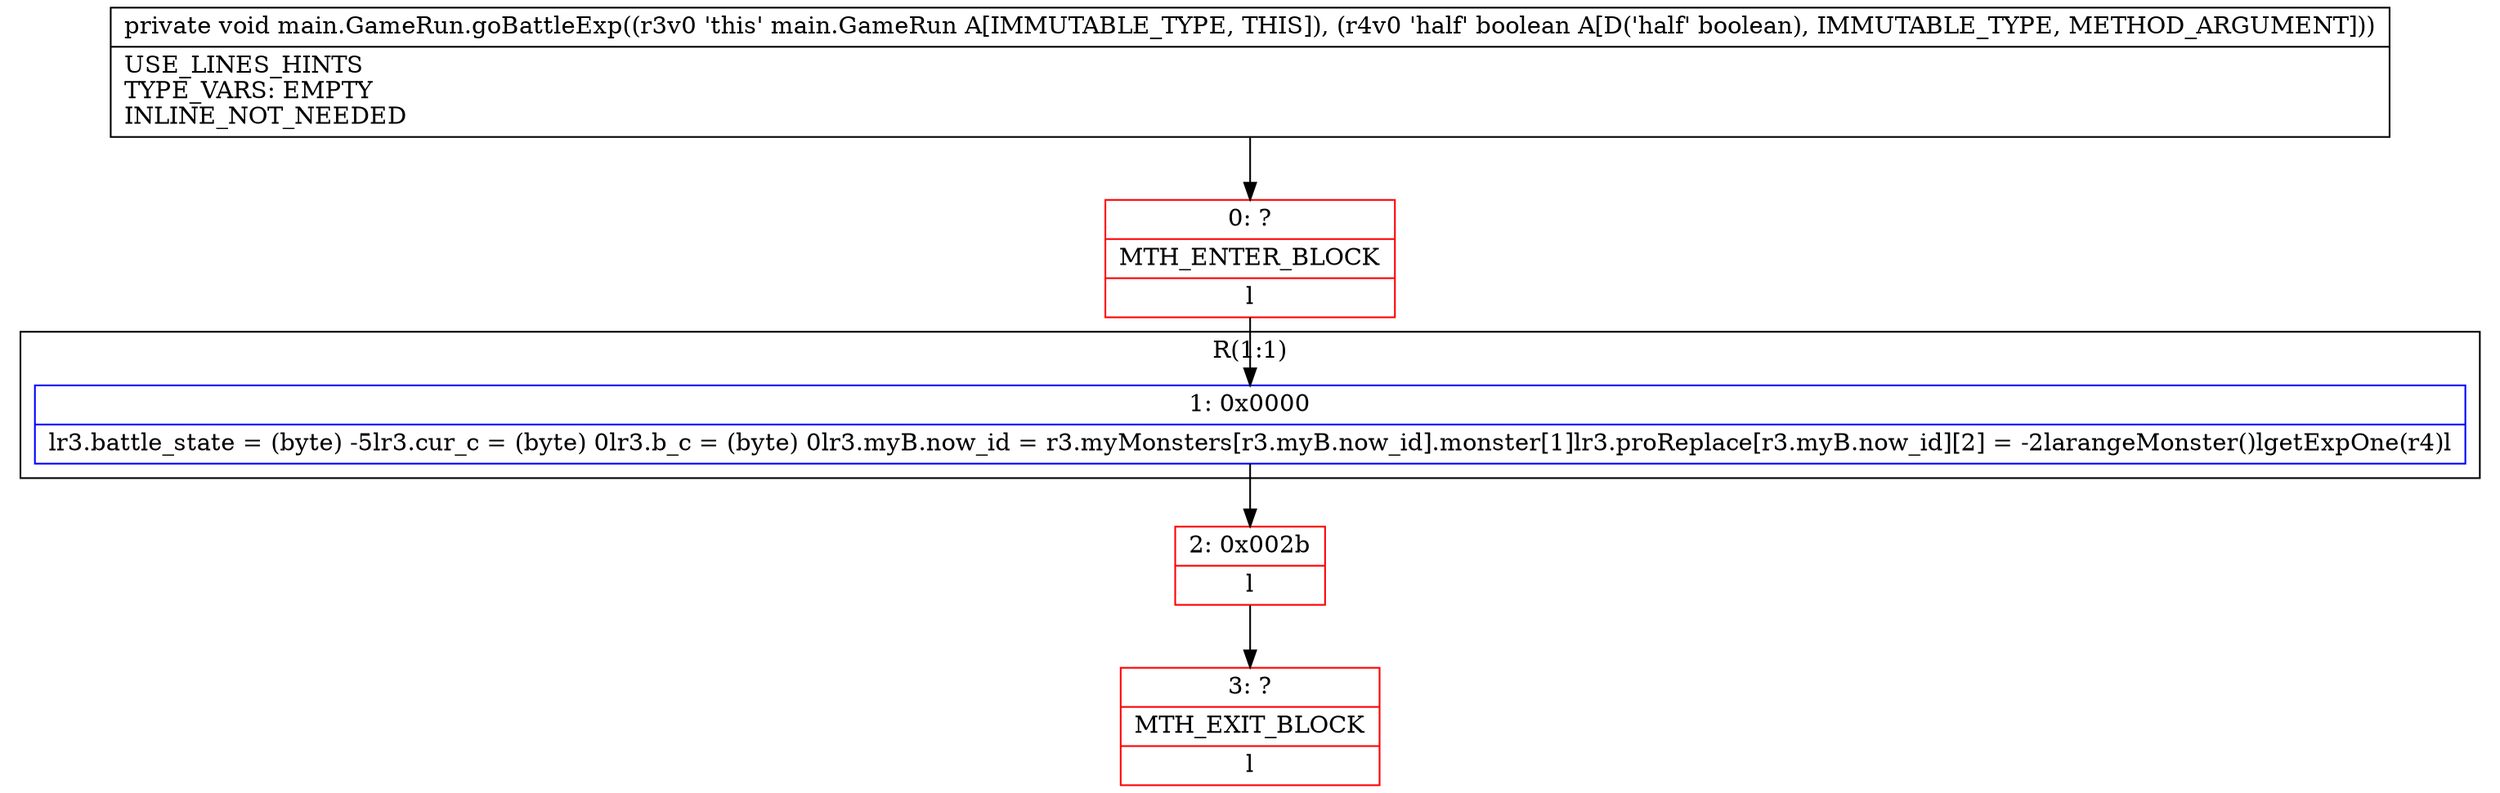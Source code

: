 digraph "CFG formain.GameRun.goBattleExp(Z)V" {
subgraph cluster_Region_674244686 {
label = "R(1:1)";
node [shape=record,color=blue];
Node_1 [shape=record,label="{1\:\ 0x0000|lr3.battle_state = (byte) \-5lr3.cur_c = (byte) 0lr3.b_c = (byte) 0lr3.myB.now_id = r3.myMonsters[r3.myB.now_id].monster[1]lr3.proReplace[r3.myB.now_id][2] = \-2larangeMonster()lgetExpOne(r4)l}"];
}
Node_0 [shape=record,color=red,label="{0\:\ ?|MTH_ENTER_BLOCK\l|l}"];
Node_2 [shape=record,color=red,label="{2\:\ 0x002b|l}"];
Node_3 [shape=record,color=red,label="{3\:\ ?|MTH_EXIT_BLOCK\l|l}"];
MethodNode[shape=record,label="{private void main.GameRun.goBattleExp((r3v0 'this' main.GameRun A[IMMUTABLE_TYPE, THIS]), (r4v0 'half' boolean A[D('half' boolean), IMMUTABLE_TYPE, METHOD_ARGUMENT]))  | USE_LINES_HINTS\lTYPE_VARS: EMPTY\lINLINE_NOT_NEEDED\l}"];
MethodNode -> Node_0;
Node_1 -> Node_2;
Node_0 -> Node_1;
Node_2 -> Node_3;
}

